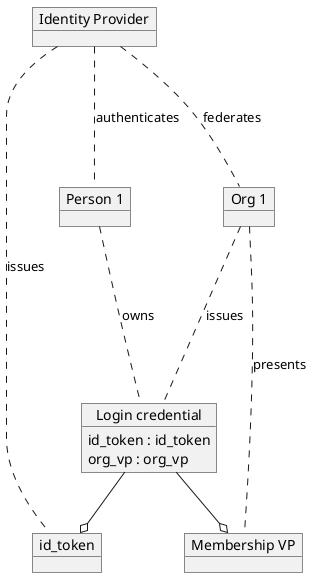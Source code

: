 @startuml
object "Person 1" as p1
object "Identity Provider" as idp
object "id_token" as id_token
object "Org 1" as o2

object "Membership VP" as org_vp
object "Login credential" as login_vc

login_vc : id_token : id_token
login_vc : org_vp : org_vp

idp ... p1 : authenticates
idp ... id_token: issues

o2 ... org_vp: presents

o2 ... login_vc: issues
login_vc --o "id_token"
login_vc --o "org_vp"

p1 ... login_vc: owns
idp ... o2: federates

@enduml
